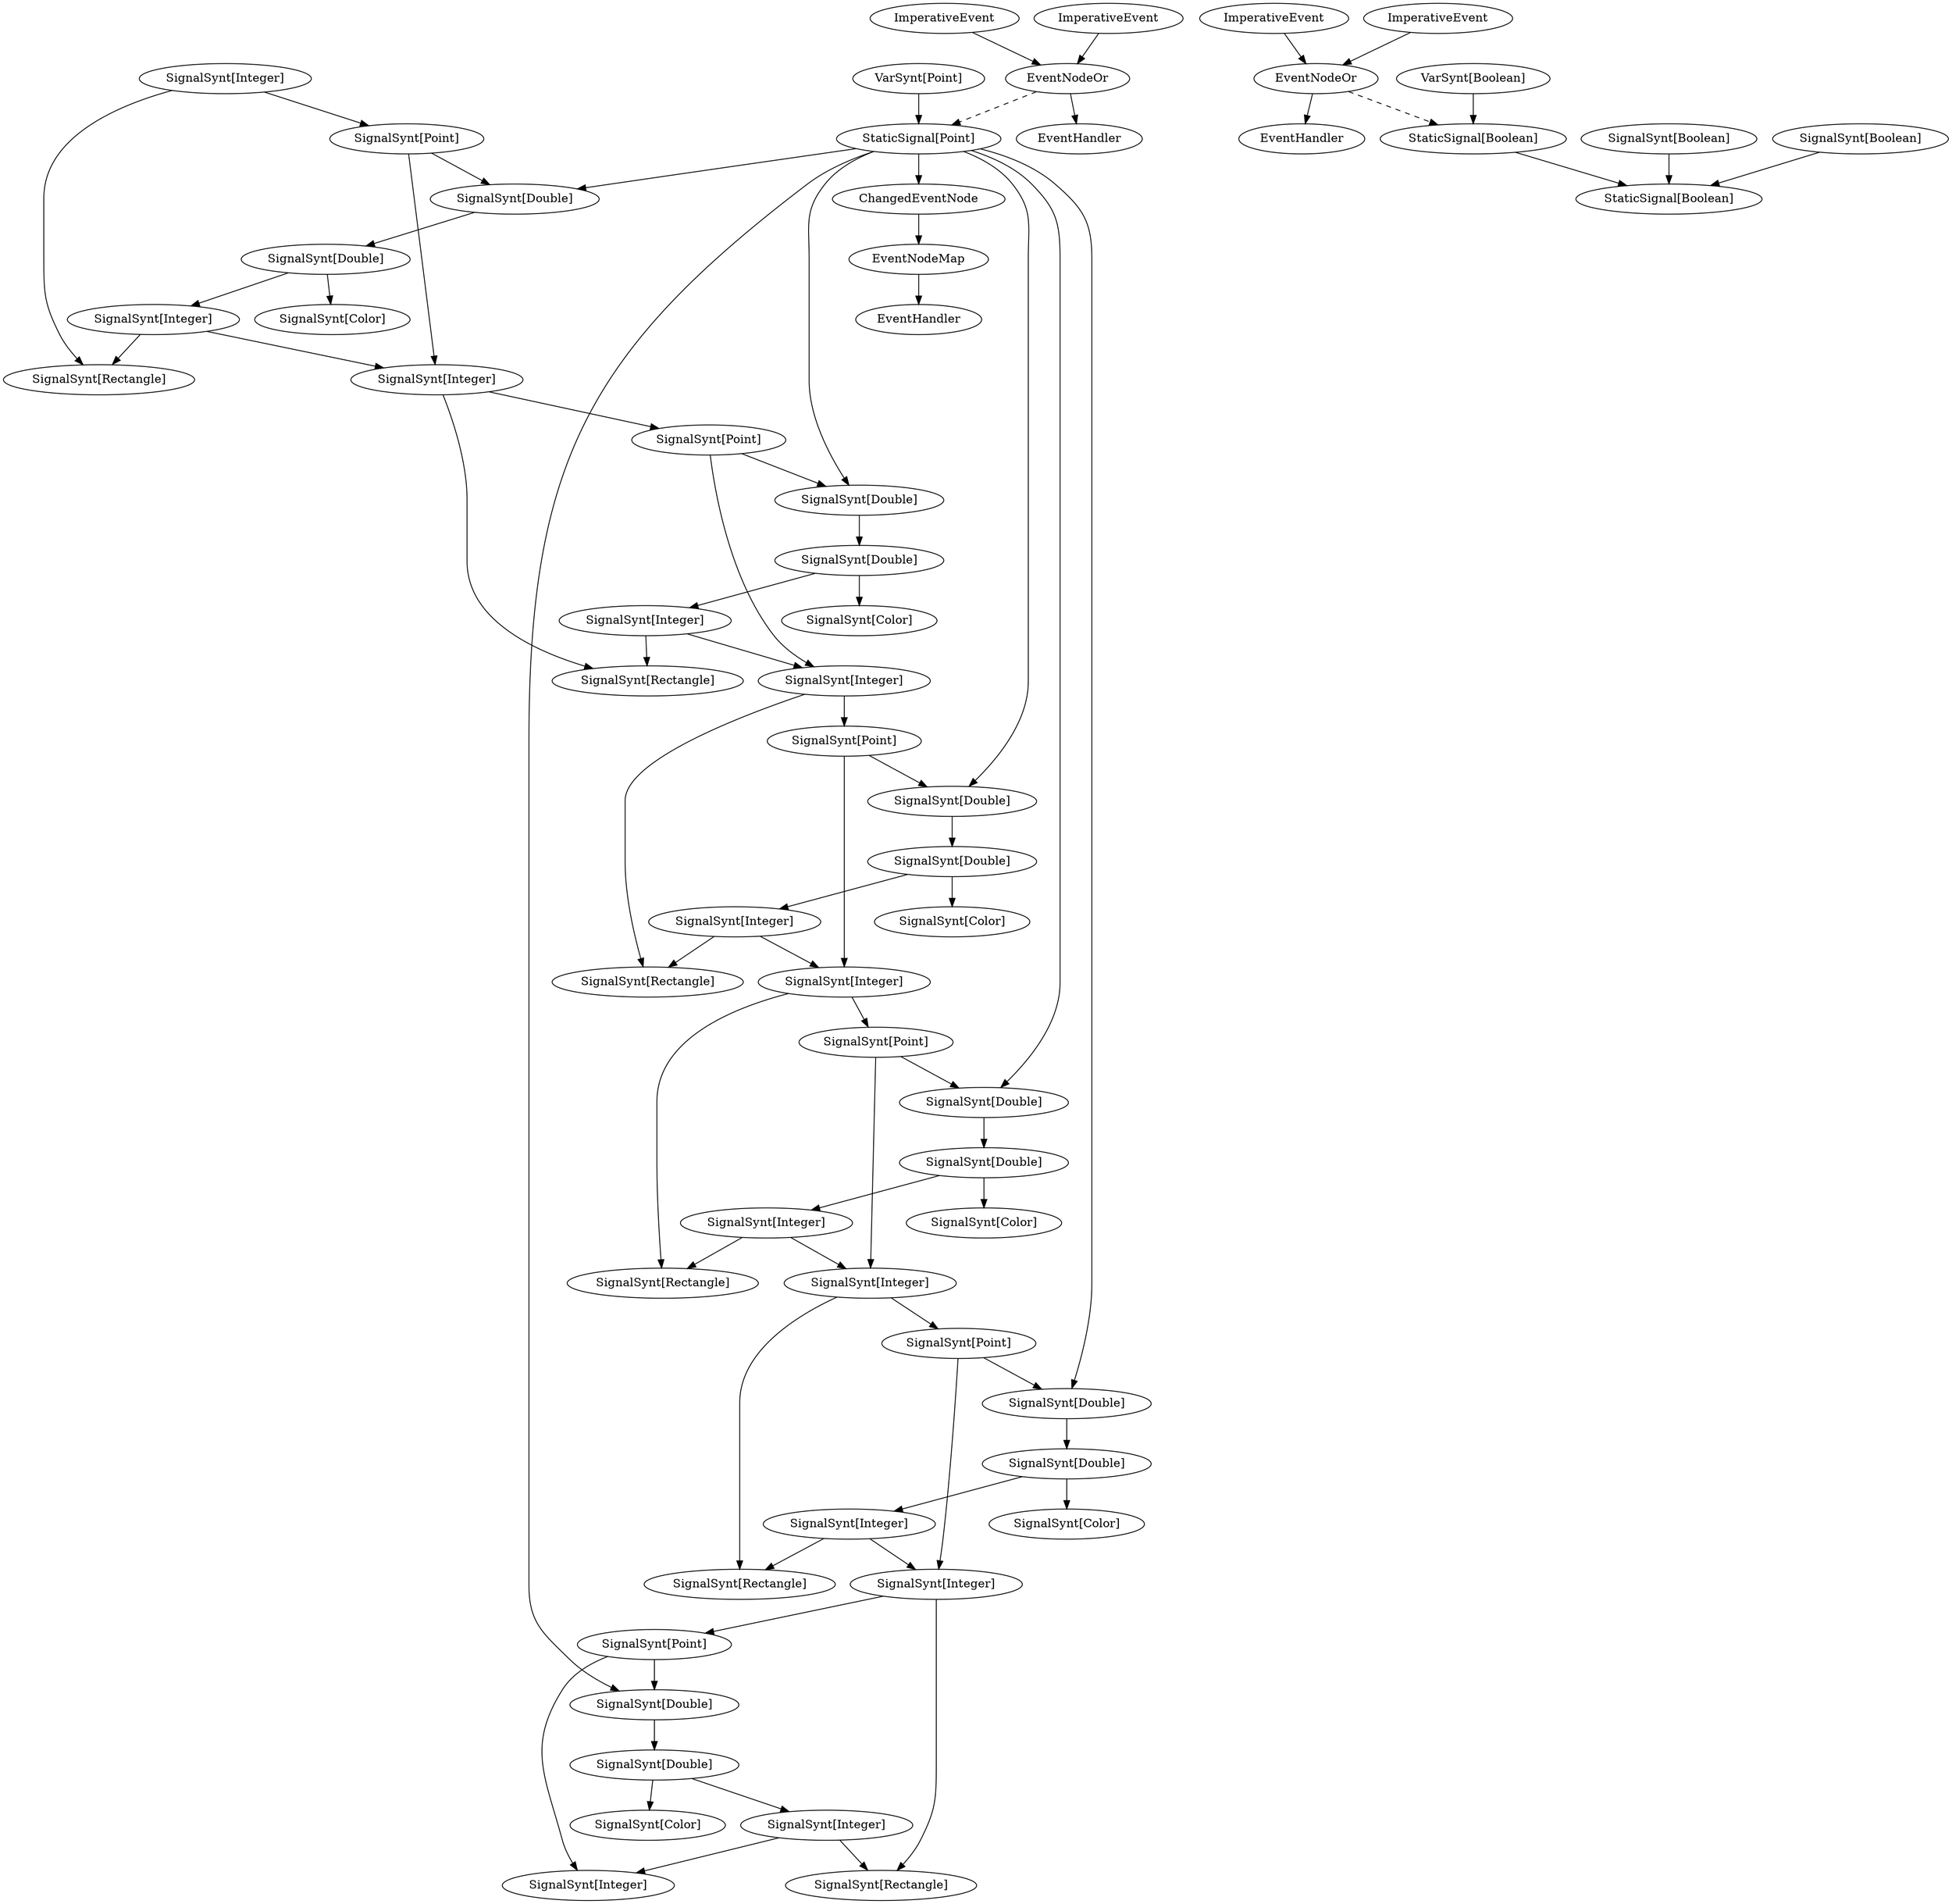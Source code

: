 digraph G {
1307254205 [label=<SignalSynt[Integer]>]
1232593876 [label=<ImperativeEvent>]
360085482 [label=<ImperativeEvent>]
347778728 [label=<ImperativeEvent>]
1814078009 [label=<ImperativeEvent>]
928969643 [label=<EventNodeOr>]
1232593876 -> 928969643
347778728 -> 928969643
434623620 [label=<EventNodeOr>]
360085482 -> 434623620
1814078009 -> 434623620
869512973 [label=<VarSynt[Point]>]
1796605729 [label=<EventHandler>]
928969643 -> 1796605729
381861139 [label=<StaticSignal[Point]>]
869512973 -> 381861139
928969643 -> 381861139 [style = dashed]
1570844646 [label=<SignalSynt[Boolean]>]
1845059780 [label=<SignalSynt[Boolean]>]
521589857 [label=<VarSynt[Boolean]>]
231263321 [label=<EventHandler>]
434623620 -> 231263321
2044718624 [label=<StaticSignal[Boolean]>]
521589857 -> 2044718624
434623620 -> 2044718624 [style = dashed]
1274943796 [label=<StaticSignal[Boolean]>]
2044718624 -> 1274943796
1570844646 -> 1274943796
1845059780 -> 1274943796
2024713894 [label=<SignalSynt[Point]>]
1307254205 -> 2024713894
1267747034 [label=<SignalSynt[Double]>]
381861139 -> 1267747034
2024713894 -> 1267747034
187620800 [label=<SignalSynt[Double]>]
1267747034 -> 187620800
74066475 [label=<SignalSynt[Integer]>]
187620800 -> 74066475
1516607441 [label=<SignalSynt[Integer]>]
2024713894 -> 1516607441
74066475 -> 1516607441
1587455353 [label=<SignalSynt[Color]>]
187620800 -> 1587455353
893506177 [label=<SignalSynt[Rectangle]>]
1307254205 -> 893506177
74066475 -> 893506177
537549803 [label=<SignalSynt[Point]>]
1516607441 -> 537549803
135836092 [label=<SignalSynt[Double]>]
381861139 -> 135836092
537549803 -> 135836092
222081483 [label=<SignalSynt[Double]>]
135836092 -> 222081483
196906295 [label=<SignalSynt[Integer]>]
222081483 -> 196906295
131800038 [label=<SignalSynt[Integer]>]
537549803 -> 131800038
196906295 -> 131800038
1107598609 [label=<SignalSynt[Color]>]
222081483 -> 1107598609
1021569267 [label=<SignalSynt[Rectangle]>]
1516607441 -> 1021569267
196906295 -> 1021569267
382912704 [label=<SignalSynt[Point]>]
131800038 -> 382912704
1752809716 [label=<SignalSynt[Double]>]
381861139 -> 1752809716
382912704 -> 1752809716
292227266 [label=<SignalSynt[Double]>]
1752809716 -> 292227266
168558973 [label=<SignalSynt[Integer]>]
292227266 -> 168558973
439728818 [label=<SignalSynt[Integer]>]
382912704 -> 439728818
168558973 -> 439728818
1031014799 [label=<SignalSynt[Color]>]
292227266 -> 1031014799
220179150 [label=<SignalSynt[Rectangle]>]
131800038 -> 220179150
168558973 -> 220179150
436650269 [label=<SignalSynt[Point]>]
439728818 -> 436650269
829449284 [label=<SignalSynt[Double]>]
381861139 -> 829449284
436650269 -> 829449284
1237763511 [label=<SignalSynt[Double]>]
829449284 -> 1237763511
417240888 [label=<SignalSynt[Integer]>]
1237763511 -> 417240888
1033497161 [label=<SignalSynt[Integer]>]
436650269 -> 1033497161
417240888 -> 1033497161
1139047991 [label=<SignalSynt[Color]>]
1237763511 -> 1139047991
1310355379 [label=<SignalSynt[Rectangle]>]
439728818 -> 1310355379
417240888 -> 1310355379
698054868 [label=<SignalSynt[Point]>]
1033497161 -> 698054868
505002915 [label=<SignalSynt[Double]>]
381861139 -> 505002915
698054868 -> 505002915
728619461 [label=<SignalSynt[Double]>]
505002915 -> 728619461
955525833 [label=<SignalSynt[Integer]>]
728619461 -> 955525833
639962965 [label=<SignalSynt[Integer]>]
698054868 -> 639962965
955525833 -> 639962965
1259448579 [label=<SignalSynt[Color]>]
728619461 -> 1259448579
1953442421 [label=<SignalSynt[Rectangle]>]
1033497161 -> 1953442421
955525833 -> 1953442421
776774411 [label=<SignalSynt[Point]>]
639962965 -> 776774411
694435564 [label=<SignalSynt[Double]>]
381861139 -> 694435564
776774411 -> 694435564
1952386350 [label=<SignalSynt[Double]>]
694435564 -> 1952386350
207258290 [label=<SignalSynt[Integer]>]
1952386350 -> 207258290
171604596 [label=<SignalSynt[Integer]>]
776774411 -> 171604596
207258290 -> 171604596
87907051 [label=<SignalSynt[Color]>]
1952386350 -> 87907051
2132540668 [label=<SignalSynt[Rectangle]>]
639962965 -> 2132540668
207258290 -> 2132540668
1700797952 [label=<ChangedEventNode>]
381861139 -> 1700797952
930135885 [label=<EventNodeMap>]
1700797952 -> 930135885
777355268 [label=<EventHandler>]
930135885 -> 777355268
}
